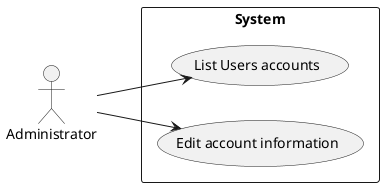 @startuml


actor "Administrator"

left to right direction
rectangle "System"{

    "Administrator" --> (List Users accounts)

    "Administrator" --> (Edit account information)

}

@enduml